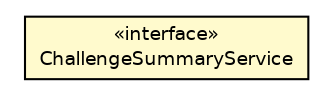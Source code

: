 #!/usr/local/bin/dot
#
# Class diagram 
# Generated by UmlGraph version 4.6 (http://www.spinellis.gr/sw/umlgraph)
#

digraph G {
	edge [fontname="Helvetica",fontsize=10,labelfontname="Helvetica",labelfontsize=10];
	node [fontname="Helvetica",fontsize=10,shape=plaintext];
	// net.chrissearle.flickrvote.service.ChallengeSummaryService
	c352 [label=<<table border="0" cellborder="1" cellspacing="0" cellpadding="2" port="p" bgcolor="lemonChiffon" href="./ChallengeSummaryService.html">
		<tr><td><table border="0" cellspacing="0" cellpadding="1">
			<tr><td> &laquo;interface&raquo; </td></tr>
			<tr><td> ChallengeSummaryService </td></tr>
		</table></td></tr>
		</table>>, fontname="Helvetica", fontcolor="black", fontsize=9.0];
}

